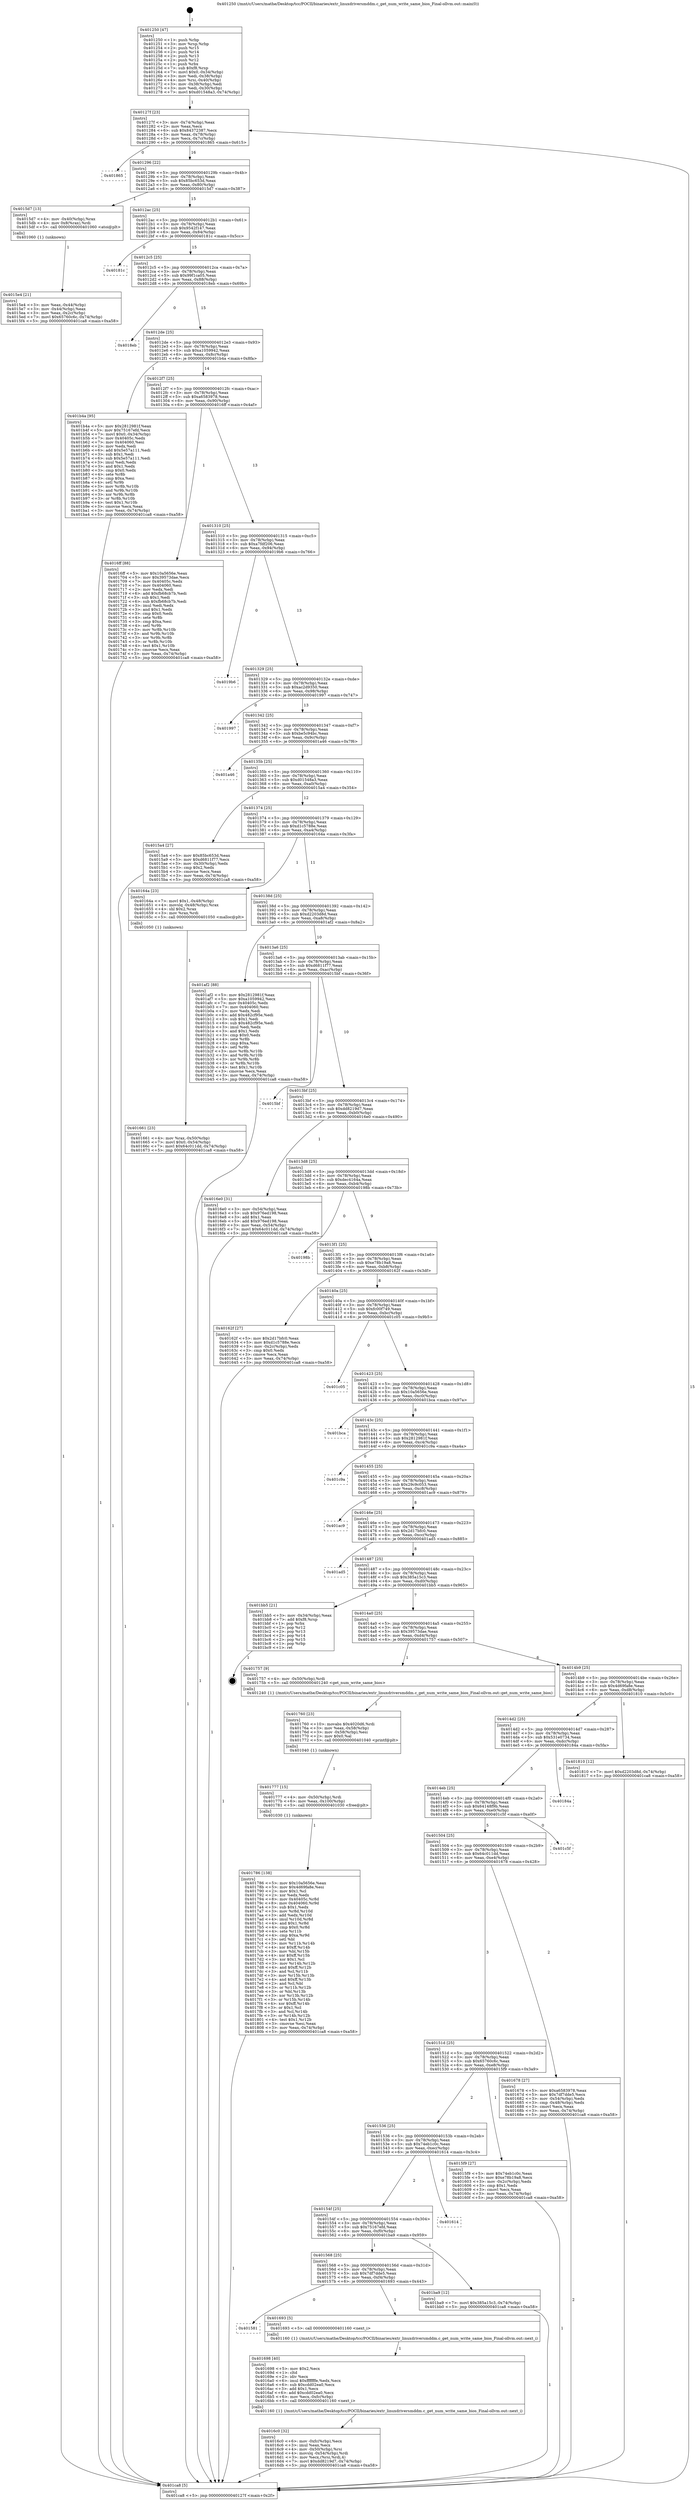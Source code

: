 digraph "0x401250" {
  label = "0x401250 (/mnt/c/Users/mathe/Desktop/tcc/POCII/binaries/extr_linuxdriversmddm.c_get_num_write_same_bios_Final-ollvm.out::main(0))"
  labelloc = "t"
  node[shape=record]

  Entry [label="",width=0.3,height=0.3,shape=circle,fillcolor=black,style=filled]
  "0x40127f" [label="{
     0x40127f [23]\l
     | [instrs]\l
     &nbsp;&nbsp;0x40127f \<+3\>: mov -0x74(%rbp),%eax\l
     &nbsp;&nbsp;0x401282 \<+2\>: mov %eax,%ecx\l
     &nbsp;&nbsp;0x401284 \<+6\>: sub $0x84372387,%ecx\l
     &nbsp;&nbsp;0x40128a \<+3\>: mov %eax,-0x78(%rbp)\l
     &nbsp;&nbsp;0x40128d \<+3\>: mov %ecx,-0x7c(%rbp)\l
     &nbsp;&nbsp;0x401290 \<+6\>: je 0000000000401865 \<main+0x615\>\l
  }"]
  "0x401865" [label="{
     0x401865\l
  }", style=dashed]
  "0x401296" [label="{
     0x401296 [22]\l
     | [instrs]\l
     &nbsp;&nbsp;0x401296 \<+5\>: jmp 000000000040129b \<main+0x4b\>\l
     &nbsp;&nbsp;0x40129b \<+3\>: mov -0x78(%rbp),%eax\l
     &nbsp;&nbsp;0x40129e \<+5\>: sub $0x85bc653d,%eax\l
     &nbsp;&nbsp;0x4012a3 \<+3\>: mov %eax,-0x80(%rbp)\l
     &nbsp;&nbsp;0x4012a6 \<+6\>: je 00000000004015d7 \<main+0x387\>\l
  }"]
  Exit [label="",width=0.3,height=0.3,shape=circle,fillcolor=black,style=filled,peripheries=2]
  "0x4015d7" [label="{
     0x4015d7 [13]\l
     | [instrs]\l
     &nbsp;&nbsp;0x4015d7 \<+4\>: mov -0x40(%rbp),%rax\l
     &nbsp;&nbsp;0x4015db \<+4\>: mov 0x8(%rax),%rdi\l
     &nbsp;&nbsp;0x4015df \<+5\>: call 0000000000401060 \<atoi@plt\>\l
     | [calls]\l
     &nbsp;&nbsp;0x401060 \{1\} (unknown)\l
  }"]
  "0x4012ac" [label="{
     0x4012ac [25]\l
     | [instrs]\l
     &nbsp;&nbsp;0x4012ac \<+5\>: jmp 00000000004012b1 \<main+0x61\>\l
     &nbsp;&nbsp;0x4012b1 \<+3\>: mov -0x78(%rbp),%eax\l
     &nbsp;&nbsp;0x4012b4 \<+5\>: sub $0x9542f147,%eax\l
     &nbsp;&nbsp;0x4012b9 \<+6\>: mov %eax,-0x84(%rbp)\l
     &nbsp;&nbsp;0x4012bf \<+6\>: je 000000000040181c \<main+0x5cc\>\l
  }"]
  "0x401786" [label="{
     0x401786 [138]\l
     | [instrs]\l
     &nbsp;&nbsp;0x401786 \<+5\>: mov $0x10a5656e,%eax\l
     &nbsp;&nbsp;0x40178b \<+5\>: mov $0x4d69fa8e,%esi\l
     &nbsp;&nbsp;0x401790 \<+2\>: mov $0x1,%cl\l
     &nbsp;&nbsp;0x401792 \<+2\>: xor %edx,%edx\l
     &nbsp;&nbsp;0x401794 \<+8\>: mov 0x40405c,%r8d\l
     &nbsp;&nbsp;0x40179c \<+8\>: mov 0x404060,%r9d\l
     &nbsp;&nbsp;0x4017a4 \<+3\>: sub $0x1,%edx\l
     &nbsp;&nbsp;0x4017a7 \<+3\>: mov %r8d,%r10d\l
     &nbsp;&nbsp;0x4017aa \<+3\>: add %edx,%r10d\l
     &nbsp;&nbsp;0x4017ad \<+4\>: imul %r10d,%r8d\l
     &nbsp;&nbsp;0x4017b1 \<+4\>: and $0x1,%r8d\l
     &nbsp;&nbsp;0x4017b5 \<+4\>: cmp $0x0,%r8d\l
     &nbsp;&nbsp;0x4017b9 \<+4\>: sete %r11b\l
     &nbsp;&nbsp;0x4017bd \<+4\>: cmp $0xa,%r9d\l
     &nbsp;&nbsp;0x4017c1 \<+3\>: setl %bl\l
     &nbsp;&nbsp;0x4017c4 \<+3\>: mov %r11b,%r14b\l
     &nbsp;&nbsp;0x4017c7 \<+4\>: xor $0xff,%r14b\l
     &nbsp;&nbsp;0x4017cb \<+3\>: mov %bl,%r15b\l
     &nbsp;&nbsp;0x4017ce \<+4\>: xor $0xff,%r15b\l
     &nbsp;&nbsp;0x4017d2 \<+3\>: xor $0x1,%cl\l
     &nbsp;&nbsp;0x4017d5 \<+3\>: mov %r14b,%r12b\l
     &nbsp;&nbsp;0x4017d8 \<+4\>: and $0xff,%r12b\l
     &nbsp;&nbsp;0x4017dc \<+3\>: and %cl,%r11b\l
     &nbsp;&nbsp;0x4017df \<+3\>: mov %r15b,%r13b\l
     &nbsp;&nbsp;0x4017e2 \<+4\>: and $0xff,%r13b\l
     &nbsp;&nbsp;0x4017e6 \<+2\>: and %cl,%bl\l
     &nbsp;&nbsp;0x4017e8 \<+3\>: or %r11b,%r12b\l
     &nbsp;&nbsp;0x4017eb \<+3\>: or %bl,%r13b\l
     &nbsp;&nbsp;0x4017ee \<+3\>: xor %r13b,%r12b\l
     &nbsp;&nbsp;0x4017f1 \<+3\>: or %r15b,%r14b\l
     &nbsp;&nbsp;0x4017f4 \<+4\>: xor $0xff,%r14b\l
     &nbsp;&nbsp;0x4017f8 \<+3\>: or $0x1,%cl\l
     &nbsp;&nbsp;0x4017fb \<+3\>: and %cl,%r14b\l
     &nbsp;&nbsp;0x4017fe \<+3\>: or %r14b,%r12b\l
     &nbsp;&nbsp;0x401801 \<+4\>: test $0x1,%r12b\l
     &nbsp;&nbsp;0x401805 \<+3\>: cmovne %esi,%eax\l
     &nbsp;&nbsp;0x401808 \<+3\>: mov %eax,-0x74(%rbp)\l
     &nbsp;&nbsp;0x40180b \<+5\>: jmp 0000000000401ca8 \<main+0xa58\>\l
  }"]
  "0x40181c" [label="{
     0x40181c\l
  }", style=dashed]
  "0x4012c5" [label="{
     0x4012c5 [25]\l
     | [instrs]\l
     &nbsp;&nbsp;0x4012c5 \<+5\>: jmp 00000000004012ca \<main+0x7a\>\l
     &nbsp;&nbsp;0x4012ca \<+3\>: mov -0x78(%rbp),%eax\l
     &nbsp;&nbsp;0x4012cd \<+5\>: sub $0x99f1ca05,%eax\l
     &nbsp;&nbsp;0x4012d2 \<+6\>: mov %eax,-0x88(%rbp)\l
     &nbsp;&nbsp;0x4012d8 \<+6\>: je 00000000004018eb \<main+0x69b\>\l
  }"]
  "0x401777" [label="{
     0x401777 [15]\l
     | [instrs]\l
     &nbsp;&nbsp;0x401777 \<+4\>: mov -0x50(%rbp),%rdi\l
     &nbsp;&nbsp;0x40177b \<+6\>: mov %eax,-0x100(%rbp)\l
     &nbsp;&nbsp;0x401781 \<+5\>: call 0000000000401030 \<free@plt\>\l
     | [calls]\l
     &nbsp;&nbsp;0x401030 \{1\} (unknown)\l
  }"]
  "0x4018eb" [label="{
     0x4018eb\l
  }", style=dashed]
  "0x4012de" [label="{
     0x4012de [25]\l
     | [instrs]\l
     &nbsp;&nbsp;0x4012de \<+5\>: jmp 00000000004012e3 \<main+0x93\>\l
     &nbsp;&nbsp;0x4012e3 \<+3\>: mov -0x78(%rbp),%eax\l
     &nbsp;&nbsp;0x4012e6 \<+5\>: sub $0xa1059942,%eax\l
     &nbsp;&nbsp;0x4012eb \<+6\>: mov %eax,-0x8c(%rbp)\l
     &nbsp;&nbsp;0x4012f1 \<+6\>: je 0000000000401b4a \<main+0x8fa\>\l
  }"]
  "0x401760" [label="{
     0x401760 [23]\l
     | [instrs]\l
     &nbsp;&nbsp;0x401760 \<+10\>: movabs $0x4020d6,%rdi\l
     &nbsp;&nbsp;0x40176a \<+3\>: mov %eax,-0x58(%rbp)\l
     &nbsp;&nbsp;0x40176d \<+3\>: mov -0x58(%rbp),%esi\l
     &nbsp;&nbsp;0x401770 \<+2\>: mov $0x0,%al\l
     &nbsp;&nbsp;0x401772 \<+5\>: call 0000000000401040 \<printf@plt\>\l
     | [calls]\l
     &nbsp;&nbsp;0x401040 \{1\} (unknown)\l
  }"]
  "0x401b4a" [label="{
     0x401b4a [95]\l
     | [instrs]\l
     &nbsp;&nbsp;0x401b4a \<+5\>: mov $0x2812981f,%eax\l
     &nbsp;&nbsp;0x401b4f \<+5\>: mov $0x75167efd,%ecx\l
     &nbsp;&nbsp;0x401b54 \<+7\>: movl $0x0,-0x34(%rbp)\l
     &nbsp;&nbsp;0x401b5b \<+7\>: mov 0x40405c,%edx\l
     &nbsp;&nbsp;0x401b62 \<+7\>: mov 0x404060,%esi\l
     &nbsp;&nbsp;0x401b69 \<+2\>: mov %edx,%edi\l
     &nbsp;&nbsp;0x401b6b \<+6\>: add $0x5e57a111,%edi\l
     &nbsp;&nbsp;0x401b71 \<+3\>: sub $0x1,%edi\l
     &nbsp;&nbsp;0x401b74 \<+6\>: sub $0x5e57a111,%edi\l
     &nbsp;&nbsp;0x401b7a \<+3\>: imul %edi,%edx\l
     &nbsp;&nbsp;0x401b7d \<+3\>: and $0x1,%edx\l
     &nbsp;&nbsp;0x401b80 \<+3\>: cmp $0x0,%edx\l
     &nbsp;&nbsp;0x401b83 \<+4\>: sete %r8b\l
     &nbsp;&nbsp;0x401b87 \<+3\>: cmp $0xa,%esi\l
     &nbsp;&nbsp;0x401b8a \<+4\>: setl %r9b\l
     &nbsp;&nbsp;0x401b8e \<+3\>: mov %r8b,%r10b\l
     &nbsp;&nbsp;0x401b91 \<+3\>: and %r9b,%r10b\l
     &nbsp;&nbsp;0x401b94 \<+3\>: xor %r9b,%r8b\l
     &nbsp;&nbsp;0x401b97 \<+3\>: or %r8b,%r10b\l
     &nbsp;&nbsp;0x401b9a \<+4\>: test $0x1,%r10b\l
     &nbsp;&nbsp;0x401b9e \<+3\>: cmovne %ecx,%eax\l
     &nbsp;&nbsp;0x401ba1 \<+3\>: mov %eax,-0x74(%rbp)\l
     &nbsp;&nbsp;0x401ba4 \<+5\>: jmp 0000000000401ca8 \<main+0xa58\>\l
  }"]
  "0x4012f7" [label="{
     0x4012f7 [25]\l
     | [instrs]\l
     &nbsp;&nbsp;0x4012f7 \<+5\>: jmp 00000000004012fc \<main+0xac\>\l
     &nbsp;&nbsp;0x4012fc \<+3\>: mov -0x78(%rbp),%eax\l
     &nbsp;&nbsp;0x4012ff \<+5\>: sub $0xa6583978,%eax\l
     &nbsp;&nbsp;0x401304 \<+6\>: mov %eax,-0x90(%rbp)\l
     &nbsp;&nbsp;0x40130a \<+6\>: je 00000000004016ff \<main+0x4af\>\l
  }"]
  "0x4016c0" [label="{
     0x4016c0 [32]\l
     | [instrs]\l
     &nbsp;&nbsp;0x4016c0 \<+6\>: mov -0xfc(%rbp),%ecx\l
     &nbsp;&nbsp;0x4016c6 \<+3\>: imul %eax,%ecx\l
     &nbsp;&nbsp;0x4016c9 \<+4\>: mov -0x50(%rbp),%rsi\l
     &nbsp;&nbsp;0x4016cd \<+4\>: movslq -0x54(%rbp),%rdi\l
     &nbsp;&nbsp;0x4016d1 \<+3\>: mov %ecx,(%rsi,%rdi,4)\l
     &nbsp;&nbsp;0x4016d4 \<+7\>: movl $0xdd8219d7,-0x74(%rbp)\l
     &nbsp;&nbsp;0x4016db \<+5\>: jmp 0000000000401ca8 \<main+0xa58\>\l
  }"]
  "0x4016ff" [label="{
     0x4016ff [88]\l
     | [instrs]\l
     &nbsp;&nbsp;0x4016ff \<+5\>: mov $0x10a5656e,%eax\l
     &nbsp;&nbsp;0x401704 \<+5\>: mov $0x39573dae,%ecx\l
     &nbsp;&nbsp;0x401709 \<+7\>: mov 0x40405c,%edx\l
     &nbsp;&nbsp;0x401710 \<+7\>: mov 0x404060,%esi\l
     &nbsp;&nbsp;0x401717 \<+2\>: mov %edx,%edi\l
     &nbsp;&nbsp;0x401719 \<+6\>: add $0xfb68cb7b,%edi\l
     &nbsp;&nbsp;0x40171f \<+3\>: sub $0x1,%edi\l
     &nbsp;&nbsp;0x401722 \<+6\>: sub $0xfb68cb7b,%edi\l
     &nbsp;&nbsp;0x401728 \<+3\>: imul %edi,%edx\l
     &nbsp;&nbsp;0x40172b \<+3\>: and $0x1,%edx\l
     &nbsp;&nbsp;0x40172e \<+3\>: cmp $0x0,%edx\l
     &nbsp;&nbsp;0x401731 \<+4\>: sete %r8b\l
     &nbsp;&nbsp;0x401735 \<+3\>: cmp $0xa,%esi\l
     &nbsp;&nbsp;0x401738 \<+4\>: setl %r9b\l
     &nbsp;&nbsp;0x40173c \<+3\>: mov %r8b,%r10b\l
     &nbsp;&nbsp;0x40173f \<+3\>: and %r9b,%r10b\l
     &nbsp;&nbsp;0x401742 \<+3\>: xor %r9b,%r8b\l
     &nbsp;&nbsp;0x401745 \<+3\>: or %r8b,%r10b\l
     &nbsp;&nbsp;0x401748 \<+4\>: test $0x1,%r10b\l
     &nbsp;&nbsp;0x40174c \<+3\>: cmovne %ecx,%eax\l
     &nbsp;&nbsp;0x40174f \<+3\>: mov %eax,-0x74(%rbp)\l
     &nbsp;&nbsp;0x401752 \<+5\>: jmp 0000000000401ca8 \<main+0xa58\>\l
  }"]
  "0x401310" [label="{
     0x401310 [25]\l
     | [instrs]\l
     &nbsp;&nbsp;0x401310 \<+5\>: jmp 0000000000401315 \<main+0xc5\>\l
     &nbsp;&nbsp;0x401315 \<+3\>: mov -0x78(%rbp),%eax\l
     &nbsp;&nbsp;0x401318 \<+5\>: sub $0xa7fdf206,%eax\l
     &nbsp;&nbsp;0x40131d \<+6\>: mov %eax,-0x94(%rbp)\l
     &nbsp;&nbsp;0x401323 \<+6\>: je 00000000004019b6 \<main+0x766\>\l
  }"]
  "0x401698" [label="{
     0x401698 [40]\l
     | [instrs]\l
     &nbsp;&nbsp;0x401698 \<+5\>: mov $0x2,%ecx\l
     &nbsp;&nbsp;0x40169d \<+1\>: cltd\l
     &nbsp;&nbsp;0x40169e \<+2\>: idiv %ecx\l
     &nbsp;&nbsp;0x4016a0 \<+6\>: imul $0xfffffffe,%edx,%ecx\l
     &nbsp;&nbsp;0x4016a6 \<+6\>: sub $0xcdd02ea0,%ecx\l
     &nbsp;&nbsp;0x4016ac \<+3\>: add $0x1,%ecx\l
     &nbsp;&nbsp;0x4016af \<+6\>: add $0xcdd02ea0,%ecx\l
     &nbsp;&nbsp;0x4016b5 \<+6\>: mov %ecx,-0xfc(%rbp)\l
     &nbsp;&nbsp;0x4016bb \<+5\>: call 0000000000401160 \<next_i\>\l
     | [calls]\l
     &nbsp;&nbsp;0x401160 \{1\} (/mnt/c/Users/mathe/Desktop/tcc/POCII/binaries/extr_linuxdriversmddm.c_get_num_write_same_bios_Final-ollvm.out::next_i)\l
  }"]
  "0x4019b6" [label="{
     0x4019b6\l
  }", style=dashed]
  "0x401329" [label="{
     0x401329 [25]\l
     | [instrs]\l
     &nbsp;&nbsp;0x401329 \<+5\>: jmp 000000000040132e \<main+0xde\>\l
     &nbsp;&nbsp;0x40132e \<+3\>: mov -0x78(%rbp),%eax\l
     &nbsp;&nbsp;0x401331 \<+5\>: sub $0xac2d9350,%eax\l
     &nbsp;&nbsp;0x401336 \<+6\>: mov %eax,-0x98(%rbp)\l
     &nbsp;&nbsp;0x40133c \<+6\>: je 0000000000401997 \<main+0x747\>\l
  }"]
  "0x401581" [label="{
     0x401581\l
  }", style=dashed]
  "0x401997" [label="{
     0x401997\l
  }", style=dashed]
  "0x401342" [label="{
     0x401342 [25]\l
     | [instrs]\l
     &nbsp;&nbsp;0x401342 \<+5\>: jmp 0000000000401347 \<main+0xf7\>\l
     &nbsp;&nbsp;0x401347 \<+3\>: mov -0x78(%rbp),%eax\l
     &nbsp;&nbsp;0x40134a \<+5\>: sub $0xbe5c94bc,%eax\l
     &nbsp;&nbsp;0x40134f \<+6\>: mov %eax,-0x9c(%rbp)\l
     &nbsp;&nbsp;0x401355 \<+6\>: je 0000000000401a46 \<main+0x7f6\>\l
  }"]
  "0x401693" [label="{
     0x401693 [5]\l
     | [instrs]\l
     &nbsp;&nbsp;0x401693 \<+5\>: call 0000000000401160 \<next_i\>\l
     | [calls]\l
     &nbsp;&nbsp;0x401160 \{1\} (/mnt/c/Users/mathe/Desktop/tcc/POCII/binaries/extr_linuxdriversmddm.c_get_num_write_same_bios_Final-ollvm.out::next_i)\l
  }"]
  "0x401a46" [label="{
     0x401a46\l
  }", style=dashed]
  "0x40135b" [label="{
     0x40135b [25]\l
     | [instrs]\l
     &nbsp;&nbsp;0x40135b \<+5\>: jmp 0000000000401360 \<main+0x110\>\l
     &nbsp;&nbsp;0x401360 \<+3\>: mov -0x78(%rbp),%eax\l
     &nbsp;&nbsp;0x401363 \<+5\>: sub $0xd01548a3,%eax\l
     &nbsp;&nbsp;0x401368 \<+6\>: mov %eax,-0xa0(%rbp)\l
     &nbsp;&nbsp;0x40136e \<+6\>: je 00000000004015a4 \<main+0x354\>\l
  }"]
  "0x401568" [label="{
     0x401568 [25]\l
     | [instrs]\l
     &nbsp;&nbsp;0x401568 \<+5\>: jmp 000000000040156d \<main+0x31d\>\l
     &nbsp;&nbsp;0x40156d \<+3\>: mov -0x78(%rbp),%eax\l
     &nbsp;&nbsp;0x401570 \<+5\>: sub $0x7df7dde5,%eax\l
     &nbsp;&nbsp;0x401575 \<+6\>: mov %eax,-0xf4(%rbp)\l
     &nbsp;&nbsp;0x40157b \<+6\>: je 0000000000401693 \<main+0x443\>\l
  }"]
  "0x4015a4" [label="{
     0x4015a4 [27]\l
     | [instrs]\l
     &nbsp;&nbsp;0x4015a4 \<+5\>: mov $0x85bc653d,%eax\l
     &nbsp;&nbsp;0x4015a9 \<+5\>: mov $0xd6811f77,%ecx\l
     &nbsp;&nbsp;0x4015ae \<+3\>: mov -0x30(%rbp),%edx\l
     &nbsp;&nbsp;0x4015b1 \<+3\>: cmp $0x2,%edx\l
     &nbsp;&nbsp;0x4015b4 \<+3\>: cmovne %ecx,%eax\l
     &nbsp;&nbsp;0x4015b7 \<+3\>: mov %eax,-0x74(%rbp)\l
     &nbsp;&nbsp;0x4015ba \<+5\>: jmp 0000000000401ca8 \<main+0xa58\>\l
  }"]
  "0x401374" [label="{
     0x401374 [25]\l
     | [instrs]\l
     &nbsp;&nbsp;0x401374 \<+5\>: jmp 0000000000401379 \<main+0x129\>\l
     &nbsp;&nbsp;0x401379 \<+3\>: mov -0x78(%rbp),%eax\l
     &nbsp;&nbsp;0x40137c \<+5\>: sub $0xd1c5788e,%eax\l
     &nbsp;&nbsp;0x401381 \<+6\>: mov %eax,-0xa4(%rbp)\l
     &nbsp;&nbsp;0x401387 \<+6\>: je 000000000040164a \<main+0x3fa\>\l
  }"]
  "0x401ca8" [label="{
     0x401ca8 [5]\l
     | [instrs]\l
     &nbsp;&nbsp;0x401ca8 \<+5\>: jmp 000000000040127f \<main+0x2f\>\l
  }"]
  "0x401250" [label="{
     0x401250 [47]\l
     | [instrs]\l
     &nbsp;&nbsp;0x401250 \<+1\>: push %rbp\l
     &nbsp;&nbsp;0x401251 \<+3\>: mov %rsp,%rbp\l
     &nbsp;&nbsp;0x401254 \<+2\>: push %r15\l
     &nbsp;&nbsp;0x401256 \<+2\>: push %r14\l
     &nbsp;&nbsp;0x401258 \<+2\>: push %r13\l
     &nbsp;&nbsp;0x40125a \<+2\>: push %r12\l
     &nbsp;&nbsp;0x40125c \<+1\>: push %rbx\l
     &nbsp;&nbsp;0x40125d \<+7\>: sub $0xf8,%rsp\l
     &nbsp;&nbsp;0x401264 \<+7\>: movl $0x0,-0x34(%rbp)\l
     &nbsp;&nbsp;0x40126b \<+3\>: mov %edi,-0x38(%rbp)\l
     &nbsp;&nbsp;0x40126e \<+4\>: mov %rsi,-0x40(%rbp)\l
     &nbsp;&nbsp;0x401272 \<+3\>: mov -0x38(%rbp),%edi\l
     &nbsp;&nbsp;0x401275 \<+3\>: mov %edi,-0x30(%rbp)\l
     &nbsp;&nbsp;0x401278 \<+7\>: movl $0xd01548a3,-0x74(%rbp)\l
  }"]
  "0x4015e4" [label="{
     0x4015e4 [21]\l
     | [instrs]\l
     &nbsp;&nbsp;0x4015e4 \<+3\>: mov %eax,-0x44(%rbp)\l
     &nbsp;&nbsp;0x4015e7 \<+3\>: mov -0x44(%rbp),%eax\l
     &nbsp;&nbsp;0x4015ea \<+3\>: mov %eax,-0x2c(%rbp)\l
     &nbsp;&nbsp;0x4015ed \<+7\>: movl $0x65760c6c,-0x74(%rbp)\l
     &nbsp;&nbsp;0x4015f4 \<+5\>: jmp 0000000000401ca8 \<main+0xa58\>\l
  }"]
  "0x401ba9" [label="{
     0x401ba9 [12]\l
     | [instrs]\l
     &nbsp;&nbsp;0x401ba9 \<+7\>: movl $0x385a15c3,-0x74(%rbp)\l
     &nbsp;&nbsp;0x401bb0 \<+5\>: jmp 0000000000401ca8 \<main+0xa58\>\l
  }"]
  "0x40164a" [label="{
     0x40164a [23]\l
     | [instrs]\l
     &nbsp;&nbsp;0x40164a \<+7\>: movl $0x1,-0x48(%rbp)\l
     &nbsp;&nbsp;0x401651 \<+4\>: movslq -0x48(%rbp),%rax\l
     &nbsp;&nbsp;0x401655 \<+4\>: shl $0x2,%rax\l
     &nbsp;&nbsp;0x401659 \<+3\>: mov %rax,%rdi\l
     &nbsp;&nbsp;0x40165c \<+5\>: call 0000000000401050 \<malloc@plt\>\l
     | [calls]\l
     &nbsp;&nbsp;0x401050 \{1\} (unknown)\l
  }"]
  "0x40138d" [label="{
     0x40138d [25]\l
     | [instrs]\l
     &nbsp;&nbsp;0x40138d \<+5\>: jmp 0000000000401392 \<main+0x142\>\l
     &nbsp;&nbsp;0x401392 \<+3\>: mov -0x78(%rbp),%eax\l
     &nbsp;&nbsp;0x401395 \<+5\>: sub $0xd2203d8d,%eax\l
     &nbsp;&nbsp;0x40139a \<+6\>: mov %eax,-0xa8(%rbp)\l
     &nbsp;&nbsp;0x4013a0 \<+6\>: je 0000000000401af2 \<main+0x8a2\>\l
  }"]
  "0x40154f" [label="{
     0x40154f [25]\l
     | [instrs]\l
     &nbsp;&nbsp;0x40154f \<+5\>: jmp 0000000000401554 \<main+0x304\>\l
     &nbsp;&nbsp;0x401554 \<+3\>: mov -0x78(%rbp),%eax\l
     &nbsp;&nbsp;0x401557 \<+5\>: sub $0x75167efd,%eax\l
     &nbsp;&nbsp;0x40155c \<+6\>: mov %eax,-0xf0(%rbp)\l
     &nbsp;&nbsp;0x401562 \<+6\>: je 0000000000401ba9 \<main+0x959\>\l
  }"]
  "0x401af2" [label="{
     0x401af2 [88]\l
     | [instrs]\l
     &nbsp;&nbsp;0x401af2 \<+5\>: mov $0x2812981f,%eax\l
     &nbsp;&nbsp;0x401af7 \<+5\>: mov $0xa1059942,%ecx\l
     &nbsp;&nbsp;0x401afc \<+7\>: mov 0x40405c,%edx\l
     &nbsp;&nbsp;0x401b03 \<+7\>: mov 0x404060,%esi\l
     &nbsp;&nbsp;0x401b0a \<+2\>: mov %edx,%edi\l
     &nbsp;&nbsp;0x401b0c \<+6\>: add $0x482cf95e,%edi\l
     &nbsp;&nbsp;0x401b12 \<+3\>: sub $0x1,%edi\l
     &nbsp;&nbsp;0x401b15 \<+6\>: sub $0x482cf95e,%edi\l
     &nbsp;&nbsp;0x401b1b \<+3\>: imul %edi,%edx\l
     &nbsp;&nbsp;0x401b1e \<+3\>: and $0x1,%edx\l
     &nbsp;&nbsp;0x401b21 \<+3\>: cmp $0x0,%edx\l
     &nbsp;&nbsp;0x401b24 \<+4\>: sete %r8b\l
     &nbsp;&nbsp;0x401b28 \<+3\>: cmp $0xa,%esi\l
     &nbsp;&nbsp;0x401b2b \<+4\>: setl %r9b\l
     &nbsp;&nbsp;0x401b2f \<+3\>: mov %r8b,%r10b\l
     &nbsp;&nbsp;0x401b32 \<+3\>: and %r9b,%r10b\l
     &nbsp;&nbsp;0x401b35 \<+3\>: xor %r9b,%r8b\l
     &nbsp;&nbsp;0x401b38 \<+3\>: or %r8b,%r10b\l
     &nbsp;&nbsp;0x401b3b \<+4\>: test $0x1,%r10b\l
     &nbsp;&nbsp;0x401b3f \<+3\>: cmovne %ecx,%eax\l
     &nbsp;&nbsp;0x401b42 \<+3\>: mov %eax,-0x74(%rbp)\l
     &nbsp;&nbsp;0x401b45 \<+5\>: jmp 0000000000401ca8 \<main+0xa58\>\l
  }"]
  "0x4013a6" [label="{
     0x4013a6 [25]\l
     | [instrs]\l
     &nbsp;&nbsp;0x4013a6 \<+5\>: jmp 00000000004013ab \<main+0x15b\>\l
     &nbsp;&nbsp;0x4013ab \<+3\>: mov -0x78(%rbp),%eax\l
     &nbsp;&nbsp;0x4013ae \<+5\>: sub $0xd6811f77,%eax\l
     &nbsp;&nbsp;0x4013b3 \<+6\>: mov %eax,-0xac(%rbp)\l
     &nbsp;&nbsp;0x4013b9 \<+6\>: je 00000000004015bf \<main+0x36f\>\l
  }"]
  "0x401614" [label="{
     0x401614\l
  }", style=dashed]
  "0x4015bf" [label="{
     0x4015bf\l
  }", style=dashed]
  "0x4013bf" [label="{
     0x4013bf [25]\l
     | [instrs]\l
     &nbsp;&nbsp;0x4013bf \<+5\>: jmp 00000000004013c4 \<main+0x174\>\l
     &nbsp;&nbsp;0x4013c4 \<+3\>: mov -0x78(%rbp),%eax\l
     &nbsp;&nbsp;0x4013c7 \<+5\>: sub $0xdd8219d7,%eax\l
     &nbsp;&nbsp;0x4013cc \<+6\>: mov %eax,-0xb0(%rbp)\l
     &nbsp;&nbsp;0x4013d2 \<+6\>: je 00000000004016e0 \<main+0x490\>\l
  }"]
  "0x401661" [label="{
     0x401661 [23]\l
     | [instrs]\l
     &nbsp;&nbsp;0x401661 \<+4\>: mov %rax,-0x50(%rbp)\l
     &nbsp;&nbsp;0x401665 \<+7\>: movl $0x0,-0x54(%rbp)\l
     &nbsp;&nbsp;0x40166c \<+7\>: movl $0x64c011dd,-0x74(%rbp)\l
     &nbsp;&nbsp;0x401673 \<+5\>: jmp 0000000000401ca8 \<main+0xa58\>\l
  }"]
  "0x4016e0" [label="{
     0x4016e0 [31]\l
     | [instrs]\l
     &nbsp;&nbsp;0x4016e0 \<+3\>: mov -0x54(%rbp),%eax\l
     &nbsp;&nbsp;0x4016e3 \<+5\>: sub $0x976ed198,%eax\l
     &nbsp;&nbsp;0x4016e8 \<+3\>: add $0x1,%eax\l
     &nbsp;&nbsp;0x4016eb \<+5\>: add $0x976ed198,%eax\l
     &nbsp;&nbsp;0x4016f0 \<+3\>: mov %eax,-0x54(%rbp)\l
     &nbsp;&nbsp;0x4016f3 \<+7\>: movl $0x64c011dd,-0x74(%rbp)\l
     &nbsp;&nbsp;0x4016fa \<+5\>: jmp 0000000000401ca8 \<main+0xa58\>\l
  }"]
  "0x4013d8" [label="{
     0x4013d8 [25]\l
     | [instrs]\l
     &nbsp;&nbsp;0x4013d8 \<+5\>: jmp 00000000004013dd \<main+0x18d\>\l
     &nbsp;&nbsp;0x4013dd \<+3\>: mov -0x78(%rbp),%eax\l
     &nbsp;&nbsp;0x4013e0 \<+5\>: sub $0xdec4164a,%eax\l
     &nbsp;&nbsp;0x4013e5 \<+6\>: mov %eax,-0xb4(%rbp)\l
     &nbsp;&nbsp;0x4013eb \<+6\>: je 000000000040198b \<main+0x73b\>\l
  }"]
  "0x401536" [label="{
     0x401536 [25]\l
     | [instrs]\l
     &nbsp;&nbsp;0x401536 \<+5\>: jmp 000000000040153b \<main+0x2eb\>\l
     &nbsp;&nbsp;0x40153b \<+3\>: mov -0x78(%rbp),%eax\l
     &nbsp;&nbsp;0x40153e \<+5\>: sub $0x74eb1c0c,%eax\l
     &nbsp;&nbsp;0x401543 \<+6\>: mov %eax,-0xec(%rbp)\l
     &nbsp;&nbsp;0x401549 \<+6\>: je 0000000000401614 \<main+0x3c4\>\l
  }"]
  "0x40198b" [label="{
     0x40198b\l
  }", style=dashed]
  "0x4013f1" [label="{
     0x4013f1 [25]\l
     | [instrs]\l
     &nbsp;&nbsp;0x4013f1 \<+5\>: jmp 00000000004013f6 \<main+0x1a6\>\l
     &nbsp;&nbsp;0x4013f6 \<+3\>: mov -0x78(%rbp),%eax\l
     &nbsp;&nbsp;0x4013f9 \<+5\>: sub $0xe78b19a8,%eax\l
     &nbsp;&nbsp;0x4013fe \<+6\>: mov %eax,-0xb8(%rbp)\l
     &nbsp;&nbsp;0x401404 \<+6\>: je 000000000040162f \<main+0x3df\>\l
  }"]
  "0x4015f9" [label="{
     0x4015f9 [27]\l
     | [instrs]\l
     &nbsp;&nbsp;0x4015f9 \<+5\>: mov $0x74eb1c0c,%eax\l
     &nbsp;&nbsp;0x4015fe \<+5\>: mov $0xe78b19a8,%ecx\l
     &nbsp;&nbsp;0x401603 \<+3\>: mov -0x2c(%rbp),%edx\l
     &nbsp;&nbsp;0x401606 \<+3\>: cmp $0x1,%edx\l
     &nbsp;&nbsp;0x401609 \<+3\>: cmovl %ecx,%eax\l
     &nbsp;&nbsp;0x40160c \<+3\>: mov %eax,-0x74(%rbp)\l
     &nbsp;&nbsp;0x40160f \<+5\>: jmp 0000000000401ca8 \<main+0xa58\>\l
  }"]
  "0x40162f" [label="{
     0x40162f [27]\l
     | [instrs]\l
     &nbsp;&nbsp;0x40162f \<+5\>: mov $0x2d17bfc0,%eax\l
     &nbsp;&nbsp;0x401634 \<+5\>: mov $0xd1c5788e,%ecx\l
     &nbsp;&nbsp;0x401639 \<+3\>: mov -0x2c(%rbp),%edx\l
     &nbsp;&nbsp;0x40163c \<+3\>: cmp $0x0,%edx\l
     &nbsp;&nbsp;0x40163f \<+3\>: cmove %ecx,%eax\l
     &nbsp;&nbsp;0x401642 \<+3\>: mov %eax,-0x74(%rbp)\l
     &nbsp;&nbsp;0x401645 \<+5\>: jmp 0000000000401ca8 \<main+0xa58\>\l
  }"]
  "0x40140a" [label="{
     0x40140a [25]\l
     | [instrs]\l
     &nbsp;&nbsp;0x40140a \<+5\>: jmp 000000000040140f \<main+0x1bf\>\l
     &nbsp;&nbsp;0x40140f \<+3\>: mov -0x78(%rbp),%eax\l
     &nbsp;&nbsp;0x401412 \<+5\>: sub $0xfc00f749,%eax\l
     &nbsp;&nbsp;0x401417 \<+6\>: mov %eax,-0xbc(%rbp)\l
     &nbsp;&nbsp;0x40141d \<+6\>: je 0000000000401c05 \<main+0x9b5\>\l
  }"]
  "0x40151d" [label="{
     0x40151d [25]\l
     | [instrs]\l
     &nbsp;&nbsp;0x40151d \<+5\>: jmp 0000000000401522 \<main+0x2d2\>\l
     &nbsp;&nbsp;0x401522 \<+3\>: mov -0x78(%rbp),%eax\l
     &nbsp;&nbsp;0x401525 \<+5\>: sub $0x65760c6c,%eax\l
     &nbsp;&nbsp;0x40152a \<+6\>: mov %eax,-0xe8(%rbp)\l
     &nbsp;&nbsp;0x401530 \<+6\>: je 00000000004015f9 \<main+0x3a9\>\l
  }"]
  "0x401c05" [label="{
     0x401c05\l
  }", style=dashed]
  "0x401423" [label="{
     0x401423 [25]\l
     | [instrs]\l
     &nbsp;&nbsp;0x401423 \<+5\>: jmp 0000000000401428 \<main+0x1d8\>\l
     &nbsp;&nbsp;0x401428 \<+3\>: mov -0x78(%rbp),%eax\l
     &nbsp;&nbsp;0x40142b \<+5\>: sub $0x10a5656e,%eax\l
     &nbsp;&nbsp;0x401430 \<+6\>: mov %eax,-0xc0(%rbp)\l
     &nbsp;&nbsp;0x401436 \<+6\>: je 0000000000401bca \<main+0x97a\>\l
  }"]
  "0x401678" [label="{
     0x401678 [27]\l
     | [instrs]\l
     &nbsp;&nbsp;0x401678 \<+5\>: mov $0xa6583978,%eax\l
     &nbsp;&nbsp;0x40167d \<+5\>: mov $0x7df7dde5,%ecx\l
     &nbsp;&nbsp;0x401682 \<+3\>: mov -0x54(%rbp),%edx\l
     &nbsp;&nbsp;0x401685 \<+3\>: cmp -0x48(%rbp),%edx\l
     &nbsp;&nbsp;0x401688 \<+3\>: cmovl %ecx,%eax\l
     &nbsp;&nbsp;0x40168b \<+3\>: mov %eax,-0x74(%rbp)\l
     &nbsp;&nbsp;0x40168e \<+5\>: jmp 0000000000401ca8 \<main+0xa58\>\l
  }"]
  "0x401bca" [label="{
     0x401bca\l
  }", style=dashed]
  "0x40143c" [label="{
     0x40143c [25]\l
     | [instrs]\l
     &nbsp;&nbsp;0x40143c \<+5\>: jmp 0000000000401441 \<main+0x1f1\>\l
     &nbsp;&nbsp;0x401441 \<+3\>: mov -0x78(%rbp),%eax\l
     &nbsp;&nbsp;0x401444 \<+5\>: sub $0x2812981f,%eax\l
     &nbsp;&nbsp;0x401449 \<+6\>: mov %eax,-0xc4(%rbp)\l
     &nbsp;&nbsp;0x40144f \<+6\>: je 0000000000401c9a \<main+0xa4a\>\l
  }"]
  "0x401504" [label="{
     0x401504 [25]\l
     | [instrs]\l
     &nbsp;&nbsp;0x401504 \<+5\>: jmp 0000000000401509 \<main+0x2b9\>\l
     &nbsp;&nbsp;0x401509 \<+3\>: mov -0x78(%rbp),%eax\l
     &nbsp;&nbsp;0x40150c \<+5\>: sub $0x64c011dd,%eax\l
     &nbsp;&nbsp;0x401511 \<+6\>: mov %eax,-0xe4(%rbp)\l
     &nbsp;&nbsp;0x401517 \<+6\>: je 0000000000401678 \<main+0x428\>\l
  }"]
  "0x401c9a" [label="{
     0x401c9a\l
  }", style=dashed]
  "0x401455" [label="{
     0x401455 [25]\l
     | [instrs]\l
     &nbsp;&nbsp;0x401455 \<+5\>: jmp 000000000040145a \<main+0x20a\>\l
     &nbsp;&nbsp;0x40145a \<+3\>: mov -0x78(%rbp),%eax\l
     &nbsp;&nbsp;0x40145d \<+5\>: sub $0x29c9c053,%eax\l
     &nbsp;&nbsp;0x401462 \<+6\>: mov %eax,-0xc8(%rbp)\l
     &nbsp;&nbsp;0x401468 \<+6\>: je 0000000000401ac9 \<main+0x879\>\l
  }"]
  "0x401c5f" [label="{
     0x401c5f\l
  }", style=dashed]
  "0x401ac9" [label="{
     0x401ac9\l
  }", style=dashed]
  "0x40146e" [label="{
     0x40146e [25]\l
     | [instrs]\l
     &nbsp;&nbsp;0x40146e \<+5\>: jmp 0000000000401473 \<main+0x223\>\l
     &nbsp;&nbsp;0x401473 \<+3\>: mov -0x78(%rbp),%eax\l
     &nbsp;&nbsp;0x401476 \<+5\>: sub $0x2d17bfc0,%eax\l
     &nbsp;&nbsp;0x40147b \<+6\>: mov %eax,-0xcc(%rbp)\l
     &nbsp;&nbsp;0x401481 \<+6\>: je 0000000000401ad5 \<main+0x885\>\l
  }"]
  "0x4014eb" [label="{
     0x4014eb [25]\l
     | [instrs]\l
     &nbsp;&nbsp;0x4014eb \<+5\>: jmp 00000000004014f0 \<main+0x2a0\>\l
     &nbsp;&nbsp;0x4014f0 \<+3\>: mov -0x78(%rbp),%eax\l
     &nbsp;&nbsp;0x4014f3 \<+5\>: sub $0x64148f9b,%eax\l
     &nbsp;&nbsp;0x4014f8 \<+6\>: mov %eax,-0xe0(%rbp)\l
     &nbsp;&nbsp;0x4014fe \<+6\>: je 0000000000401c5f \<main+0xa0f\>\l
  }"]
  "0x401ad5" [label="{
     0x401ad5\l
  }", style=dashed]
  "0x401487" [label="{
     0x401487 [25]\l
     | [instrs]\l
     &nbsp;&nbsp;0x401487 \<+5\>: jmp 000000000040148c \<main+0x23c\>\l
     &nbsp;&nbsp;0x40148c \<+3\>: mov -0x78(%rbp),%eax\l
     &nbsp;&nbsp;0x40148f \<+5\>: sub $0x385a15c3,%eax\l
     &nbsp;&nbsp;0x401494 \<+6\>: mov %eax,-0xd0(%rbp)\l
     &nbsp;&nbsp;0x40149a \<+6\>: je 0000000000401bb5 \<main+0x965\>\l
  }"]
  "0x40184a" [label="{
     0x40184a\l
  }", style=dashed]
  "0x401bb5" [label="{
     0x401bb5 [21]\l
     | [instrs]\l
     &nbsp;&nbsp;0x401bb5 \<+3\>: mov -0x34(%rbp),%eax\l
     &nbsp;&nbsp;0x401bb8 \<+7\>: add $0xf8,%rsp\l
     &nbsp;&nbsp;0x401bbf \<+1\>: pop %rbx\l
     &nbsp;&nbsp;0x401bc0 \<+2\>: pop %r12\l
     &nbsp;&nbsp;0x401bc2 \<+2\>: pop %r13\l
     &nbsp;&nbsp;0x401bc4 \<+2\>: pop %r14\l
     &nbsp;&nbsp;0x401bc6 \<+2\>: pop %r15\l
     &nbsp;&nbsp;0x401bc8 \<+1\>: pop %rbp\l
     &nbsp;&nbsp;0x401bc9 \<+1\>: ret\l
  }"]
  "0x4014a0" [label="{
     0x4014a0 [25]\l
     | [instrs]\l
     &nbsp;&nbsp;0x4014a0 \<+5\>: jmp 00000000004014a5 \<main+0x255\>\l
     &nbsp;&nbsp;0x4014a5 \<+3\>: mov -0x78(%rbp),%eax\l
     &nbsp;&nbsp;0x4014a8 \<+5\>: sub $0x39573dae,%eax\l
     &nbsp;&nbsp;0x4014ad \<+6\>: mov %eax,-0xd4(%rbp)\l
     &nbsp;&nbsp;0x4014b3 \<+6\>: je 0000000000401757 \<main+0x507\>\l
  }"]
  "0x4014d2" [label="{
     0x4014d2 [25]\l
     | [instrs]\l
     &nbsp;&nbsp;0x4014d2 \<+5\>: jmp 00000000004014d7 \<main+0x287\>\l
     &nbsp;&nbsp;0x4014d7 \<+3\>: mov -0x78(%rbp),%eax\l
     &nbsp;&nbsp;0x4014da \<+5\>: sub $0x531e0734,%eax\l
     &nbsp;&nbsp;0x4014df \<+6\>: mov %eax,-0xdc(%rbp)\l
     &nbsp;&nbsp;0x4014e5 \<+6\>: je 000000000040184a \<main+0x5fa\>\l
  }"]
  "0x401757" [label="{
     0x401757 [9]\l
     | [instrs]\l
     &nbsp;&nbsp;0x401757 \<+4\>: mov -0x50(%rbp),%rdi\l
     &nbsp;&nbsp;0x40175b \<+5\>: call 0000000000401240 \<get_num_write_same_bios\>\l
     | [calls]\l
     &nbsp;&nbsp;0x401240 \{1\} (/mnt/c/Users/mathe/Desktop/tcc/POCII/binaries/extr_linuxdriversmddm.c_get_num_write_same_bios_Final-ollvm.out::get_num_write_same_bios)\l
  }"]
  "0x4014b9" [label="{
     0x4014b9 [25]\l
     | [instrs]\l
     &nbsp;&nbsp;0x4014b9 \<+5\>: jmp 00000000004014be \<main+0x26e\>\l
     &nbsp;&nbsp;0x4014be \<+3\>: mov -0x78(%rbp),%eax\l
     &nbsp;&nbsp;0x4014c1 \<+5\>: sub $0x4d69fa8e,%eax\l
     &nbsp;&nbsp;0x4014c6 \<+6\>: mov %eax,-0xd8(%rbp)\l
     &nbsp;&nbsp;0x4014cc \<+6\>: je 0000000000401810 \<main+0x5c0\>\l
  }"]
  "0x401810" [label="{
     0x401810 [12]\l
     | [instrs]\l
     &nbsp;&nbsp;0x401810 \<+7\>: movl $0xd2203d8d,-0x74(%rbp)\l
     &nbsp;&nbsp;0x401817 \<+5\>: jmp 0000000000401ca8 \<main+0xa58\>\l
  }"]
  Entry -> "0x401250" [label=" 1"]
  "0x40127f" -> "0x401865" [label=" 0"]
  "0x40127f" -> "0x401296" [label=" 16"]
  "0x401bb5" -> Exit [label=" 1"]
  "0x401296" -> "0x4015d7" [label=" 1"]
  "0x401296" -> "0x4012ac" [label=" 15"]
  "0x401ba9" -> "0x401ca8" [label=" 1"]
  "0x4012ac" -> "0x40181c" [label=" 0"]
  "0x4012ac" -> "0x4012c5" [label=" 15"]
  "0x401b4a" -> "0x401ca8" [label=" 1"]
  "0x4012c5" -> "0x4018eb" [label=" 0"]
  "0x4012c5" -> "0x4012de" [label=" 15"]
  "0x401af2" -> "0x401ca8" [label=" 1"]
  "0x4012de" -> "0x401b4a" [label=" 1"]
  "0x4012de" -> "0x4012f7" [label=" 14"]
  "0x401810" -> "0x401ca8" [label=" 1"]
  "0x4012f7" -> "0x4016ff" [label=" 1"]
  "0x4012f7" -> "0x401310" [label=" 13"]
  "0x401786" -> "0x401ca8" [label=" 1"]
  "0x401310" -> "0x4019b6" [label=" 0"]
  "0x401310" -> "0x401329" [label=" 13"]
  "0x401777" -> "0x401786" [label=" 1"]
  "0x401329" -> "0x401997" [label=" 0"]
  "0x401329" -> "0x401342" [label=" 13"]
  "0x401760" -> "0x401777" [label=" 1"]
  "0x401342" -> "0x401a46" [label=" 0"]
  "0x401342" -> "0x40135b" [label=" 13"]
  "0x401757" -> "0x401760" [label=" 1"]
  "0x40135b" -> "0x4015a4" [label=" 1"]
  "0x40135b" -> "0x401374" [label=" 12"]
  "0x4015a4" -> "0x401ca8" [label=" 1"]
  "0x401250" -> "0x40127f" [label=" 1"]
  "0x401ca8" -> "0x40127f" [label=" 15"]
  "0x4015d7" -> "0x4015e4" [label=" 1"]
  "0x4015e4" -> "0x401ca8" [label=" 1"]
  "0x4016e0" -> "0x401ca8" [label=" 1"]
  "0x401374" -> "0x40164a" [label=" 1"]
  "0x401374" -> "0x40138d" [label=" 11"]
  "0x4016c0" -> "0x401ca8" [label=" 1"]
  "0x40138d" -> "0x401af2" [label=" 1"]
  "0x40138d" -> "0x4013a6" [label=" 10"]
  "0x401693" -> "0x401698" [label=" 1"]
  "0x4013a6" -> "0x4015bf" [label=" 0"]
  "0x4013a6" -> "0x4013bf" [label=" 10"]
  "0x401568" -> "0x401581" [label=" 0"]
  "0x4013bf" -> "0x4016e0" [label=" 1"]
  "0x4013bf" -> "0x4013d8" [label=" 9"]
  "0x4016ff" -> "0x401ca8" [label=" 1"]
  "0x4013d8" -> "0x40198b" [label=" 0"]
  "0x4013d8" -> "0x4013f1" [label=" 9"]
  "0x40154f" -> "0x401568" [label=" 1"]
  "0x4013f1" -> "0x40162f" [label=" 1"]
  "0x4013f1" -> "0x40140a" [label=" 8"]
  "0x40154f" -> "0x401ba9" [label=" 1"]
  "0x40140a" -> "0x401c05" [label=" 0"]
  "0x40140a" -> "0x401423" [label=" 8"]
  "0x401536" -> "0x40154f" [label=" 2"]
  "0x401423" -> "0x401bca" [label=" 0"]
  "0x401423" -> "0x40143c" [label=" 8"]
  "0x401536" -> "0x401614" [label=" 0"]
  "0x40143c" -> "0x401c9a" [label=" 0"]
  "0x40143c" -> "0x401455" [label=" 8"]
  "0x401678" -> "0x401ca8" [label=" 2"]
  "0x401455" -> "0x401ac9" [label=" 0"]
  "0x401455" -> "0x40146e" [label=" 8"]
  "0x401661" -> "0x401ca8" [label=" 1"]
  "0x40146e" -> "0x401ad5" [label=" 0"]
  "0x40146e" -> "0x401487" [label=" 8"]
  "0x40162f" -> "0x401ca8" [label=" 1"]
  "0x401487" -> "0x401bb5" [label=" 1"]
  "0x401487" -> "0x4014a0" [label=" 7"]
  "0x4015f9" -> "0x401ca8" [label=" 1"]
  "0x4014a0" -> "0x401757" [label=" 1"]
  "0x4014a0" -> "0x4014b9" [label=" 6"]
  "0x40151d" -> "0x4015f9" [label=" 1"]
  "0x4014b9" -> "0x401810" [label=" 1"]
  "0x4014b9" -> "0x4014d2" [label=" 5"]
  "0x40151d" -> "0x401536" [label=" 2"]
  "0x4014d2" -> "0x40184a" [label=" 0"]
  "0x4014d2" -> "0x4014eb" [label=" 5"]
  "0x40164a" -> "0x401661" [label=" 1"]
  "0x4014eb" -> "0x401c5f" [label=" 0"]
  "0x4014eb" -> "0x401504" [label=" 5"]
  "0x401568" -> "0x401693" [label=" 1"]
  "0x401504" -> "0x401678" [label=" 2"]
  "0x401504" -> "0x40151d" [label=" 3"]
  "0x401698" -> "0x4016c0" [label=" 1"]
}
